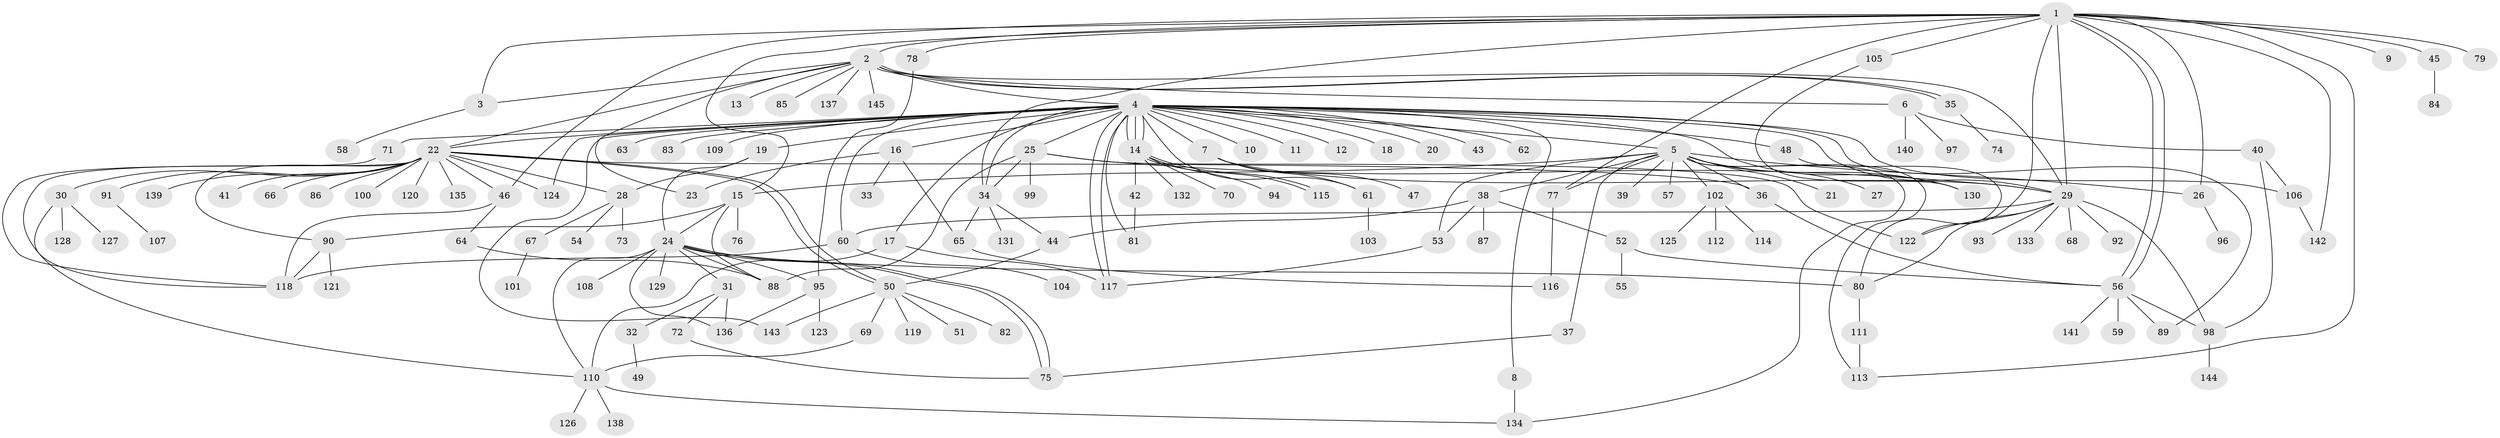 // Generated by graph-tools (version 1.1) at 2025/35/03/09/25 02:35:37]
// undirected, 145 vertices, 213 edges
graph export_dot {
graph [start="1"]
  node [color=gray90,style=filled];
  1;
  2;
  3;
  4;
  5;
  6;
  7;
  8;
  9;
  10;
  11;
  12;
  13;
  14;
  15;
  16;
  17;
  18;
  19;
  20;
  21;
  22;
  23;
  24;
  25;
  26;
  27;
  28;
  29;
  30;
  31;
  32;
  33;
  34;
  35;
  36;
  37;
  38;
  39;
  40;
  41;
  42;
  43;
  44;
  45;
  46;
  47;
  48;
  49;
  50;
  51;
  52;
  53;
  54;
  55;
  56;
  57;
  58;
  59;
  60;
  61;
  62;
  63;
  64;
  65;
  66;
  67;
  68;
  69;
  70;
  71;
  72;
  73;
  74;
  75;
  76;
  77;
  78;
  79;
  80;
  81;
  82;
  83;
  84;
  85;
  86;
  87;
  88;
  89;
  90;
  91;
  92;
  93;
  94;
  95;
  96;
  97;
  98;
  99;
  100;
  101;
  102;
  103;
  104;
  105;
  106;
  107;
  108;
  109;
  110;
  111;
  112;
  113;
  114;
  115;
  116;
  117;
  118;
  119;
  120;
  121;
  122;
  123;
  124;
  125;
  126;
  127;
  128;
  129;
  130;
  131;
  132;
  133;
  134;
  135;
  136;
  137;
  138;
  139;
  140;
  141;
  142;
  143;
  144;
  145;
  1 -- 2;
  1 -- 3;
  1 -- 9;
  1 -- 15;
  1 -- 26;
  1 -- 29;
  1 -- 34;
  1 -- 45;
  1 -- 46;
  1 -- 56;
  1 -- 56;
  1 -- 77;
  1 -- 78;
  1 -- 79;
  1 -- 105;
  1 -- 113;
  1 -- 122;
  1 -- 142;
  2 -- 3;
  2 -- 4;
  2 -- 6;
  2 -- 13;
  2 -- 22;
  2 -- 23;
  2 -- 29;
  2 -- 35;
  2 -- 35;
  2 -- 85;
  2 -- 137;
  2 -- 145;
  3 -- 58;
  4 -- 5;
  4 -- 7;
  4 -- 8;
  4 -- 10;
  4 -- 11;
  4 -- 12;
  4 -- 14;
  4 -- 14;
  4 -- 14;
  4 -- 16;
  4 -- 17;
  4 -- 18;
  4 -- 19;
  4 -- 20;
  4 -- 22;
  4 -- 25;
  4 -- 29;
  4 -- 34;
  4 -- 43;
  4 -- 48;
  4 -- 60;
  4 -- 61;
  4 -- 62;
  4 -- 63;
  4 -- 71;
  4 -- 81;
  4 -- 83;
  4 -- 89;
  4 -- 106;
  4 -- 109;
  4 -- 117;
  4 -- 117;
  4 -- 124;
  4 -- 130;
  4 -- 143;
  5 -- 15;
  5 -- 21;
  5 -- 26;
  5 -- 27;
  5 -- 36;
  5 -- 37;
  5 -- 38;
  5 -- 39;
  5 -- 53;
  5 -- 57;
  5 -- 77;
  5 -- 102;
  5 -- 113;
  5 -- 130;
  5 -- 134;
  6 -- 40;
  6 -- 97;
  6 -- 140;
  7 -- 29;
  7 -- 47;
  7 -- 61;
  8 -- 134;
  14 -- 42;
  14 -- 70;
  14 -- 94;
  14 -- 115;
  14 -- 115;
  14 -- 132;
  15 -- 24;
  15 -- 76;
  15 -- 88;
  15 -- 90;
  16 -- 23;
  16 -- 33;
  16 -- 65;
  17 -- 110;
  17 -- 117;
  19 -- 24;
  19 -- 28;
  22 -- 28;
  22 -- 30;
  22 -- 36;
  22 -- 41;
  22 -- 46;
  22 -- 50;
  22 -- 50;
  22 -- 66;
  22 -- 86;
  22 -- 90;
  22 -- 91;
  22 -- 100;
  22 -- 118;
  22 -- 120;
  22 -- 124;
  22 -- 135;
  22 -- 139;
  24 -- 31;
  24 -- 75;
  24 -- 75;
  24 -- 80;
  24 -- 88;
  24 -- 95;
  24 -- 108;
  24 -- 110;
  24 -- 129;
  24 -- 136;
  25 -- 29;
  25 -- 34;
  25 -- 88;
  25 -- 99;
  25 -- 122;
  26 -- 96;
  28 -- 54;
  28 -- 67;
  28 -- 73;
  29 -- 60;
  29 -- 68;
  29 -- 80;
  29 -- 92;
  29 -- 93;
  29 -- 98;
  29 -- 122;
  29 -- 133;
  30 -- 110;
  30 -- 127;
  30 -- 128;
  31 -- 32;
  31 -- 72;
  31 -- 136;
  32 -- 49;
  34 -- 44;
  34 -- 65;
  34 -- 131;
  35 -- 74;
  36 -- 56;
  37 -- 75;
  38 -- 44;
  38 -- 52;
  38 -- 53;
  38 -- 87;
  40 -- 98;
  40 -- 106;
  42 -- 81;
  44 -- 50;
  45 -- 84;
  46 -- 64;
  46 -- 118;
  48 -- 80;
  50 -- 51;
  50 -- 69;
  50 -- 82;
  50 -- 119;
  50 -- 143;
  52 -- 55;
  52 -- 56;
  53 -- 117;
  56 -- 59;
  56 -- 89;
  56 -- 98;
  56 -- 141;
  60 -- 104;
  60 -- 118;
  61 -- 103;
  64 -- 88;
  65 -- 116;
  67 -- 101;
  69 -- 110;
  71 -- 118;
  72 -- 75;
  77 -- 116;
  78 -- 95;
  80 -- 111;
  90 -- 118;
  90 -- 121;
  91 -- 107;
  95 -- 123;
  95 -- 136;
  98 -- 144;
  102 -- 112;
  102 -- 114;
  102 -- 125;
  105 -- 130;
  106 -- 142;
  110 -- 126;
  110 -- 134;
  110 -- 138;
  111 -- 113;
}
